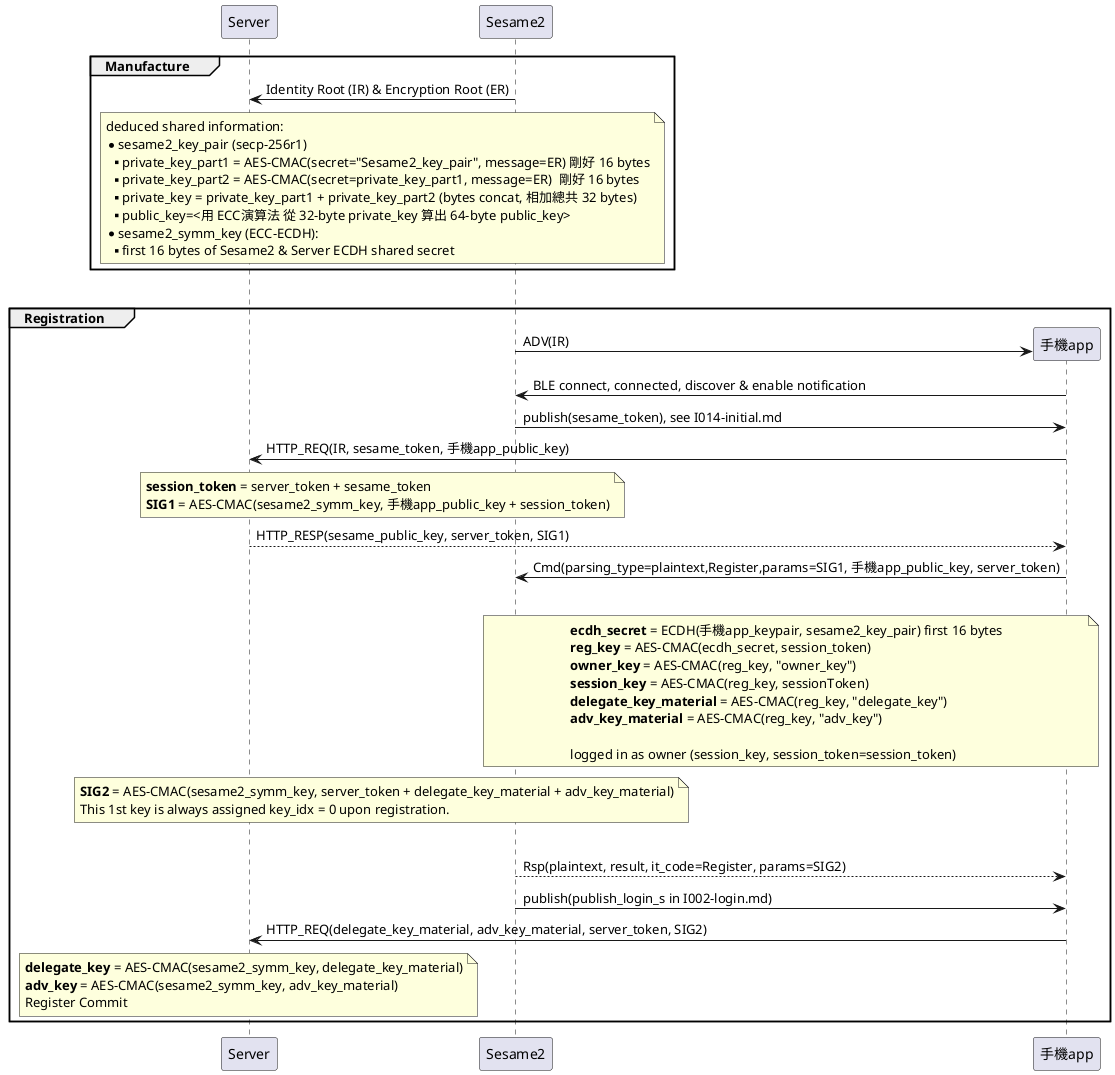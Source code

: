 @startuml Register

participant Server
participant Sesame2

group Manufacture
    Sesame2 -> Server: Identity Root (IR) & Encryption Root (ER)
    
    note over Sesame2, Server
        deduced shared information:
        * sesame2_key_pair (secp-256r1)
        ** private_key_part1 = AES-CMAC(secret="Sesame2_key_pair", message=ER) 剛好 16 bytes
        ** private_key_part2 = AES-CMAC(secret=private_key_part1, message=ER)  剛好 16 bytes
        ** private_key = private_key_part1 + private_key_part2 (bytes concat, 相加總共 32 bytes)
        ** public_key=<用 ECC演算法 從 32-byte private_key 算出 64-byte public_key>
        * sesame2_symm_key (ECC-ECDH):
        ** first 16 bytes of Sesame2 & Server ECDH shared secret
    end note
    
end

|||

group Registration
    Sesame2 -> 手機app **: ADV(IR)
    手機app -> Sesame2: BLE connect, connected, discover & enable notification
    Sesame2 -> 手機app:publish(sesame_token), see I014-initial.md
    手機app -> Server:  HTTP_REQ(IR, sesame_token, 手機app_public_key)
    
    note over Server, Sesame2
        **session_token** = server_token + sesame_token
        **SIG1** = AES-CMAC(sesame2_symm_key, 手機app_public_key + session_token)
    end note
    
    Server --> 手機app: HTTP_RESP(sesame_public_key, server_token, SIG1)
    手機app -> Sesame2: Cmd(parsing_type=plaintext,Register,params=SIG1, 手機app_public_key, server_token)
    
    |||
    
    note over 手機app, Sesame2
        **ecdh_secret** = ECDH(手機app_keypair, sesame2_key_pair) first 16 bytes
        **reg_key** = AES-CMAC(ecdh_secret, session_token)
        **owner_key** = AES-CMAC(reg_key, "owner_key")
        **session_key** = AES-CMAC(reg_key, sessionToken)
        **delegate_key_material** = AES-CMAC(reg_key, "delegate_key")
        **adv_key_material** = AES-CMAC(reg_key, "adv_key")

        logged in as owner (session_key, session_token=session_token)
    end note
    
    note over Server, Sesame2
        **SIG2** = AES-CMAC(sesame2_symm_key, server_token + delegate_key_material + adv_key_material)
        This 1st key is always assigned key_idx = 0 upon registration.
    end note
    
    |||
    
    Sesame2 --> 手機app: Rsp(plaintext, result, it_code=Register, params=SIG2)
    Sesame2 -> 手機app: publish(publish_login_s in I002-login.md)
    手機app -> Server: HTTP_REQ(delegate_key_material, adv_key_material, server_token, SIG2)
    
    note over Server
        **delegate_key** = AES-CMAC(sesame2_symm_key, delegate_key_material)
        **adv_key** = AES-CMAC(sesame2_symm_key, adv_key_material)
        Register Commit
    end note

end
@enduml
